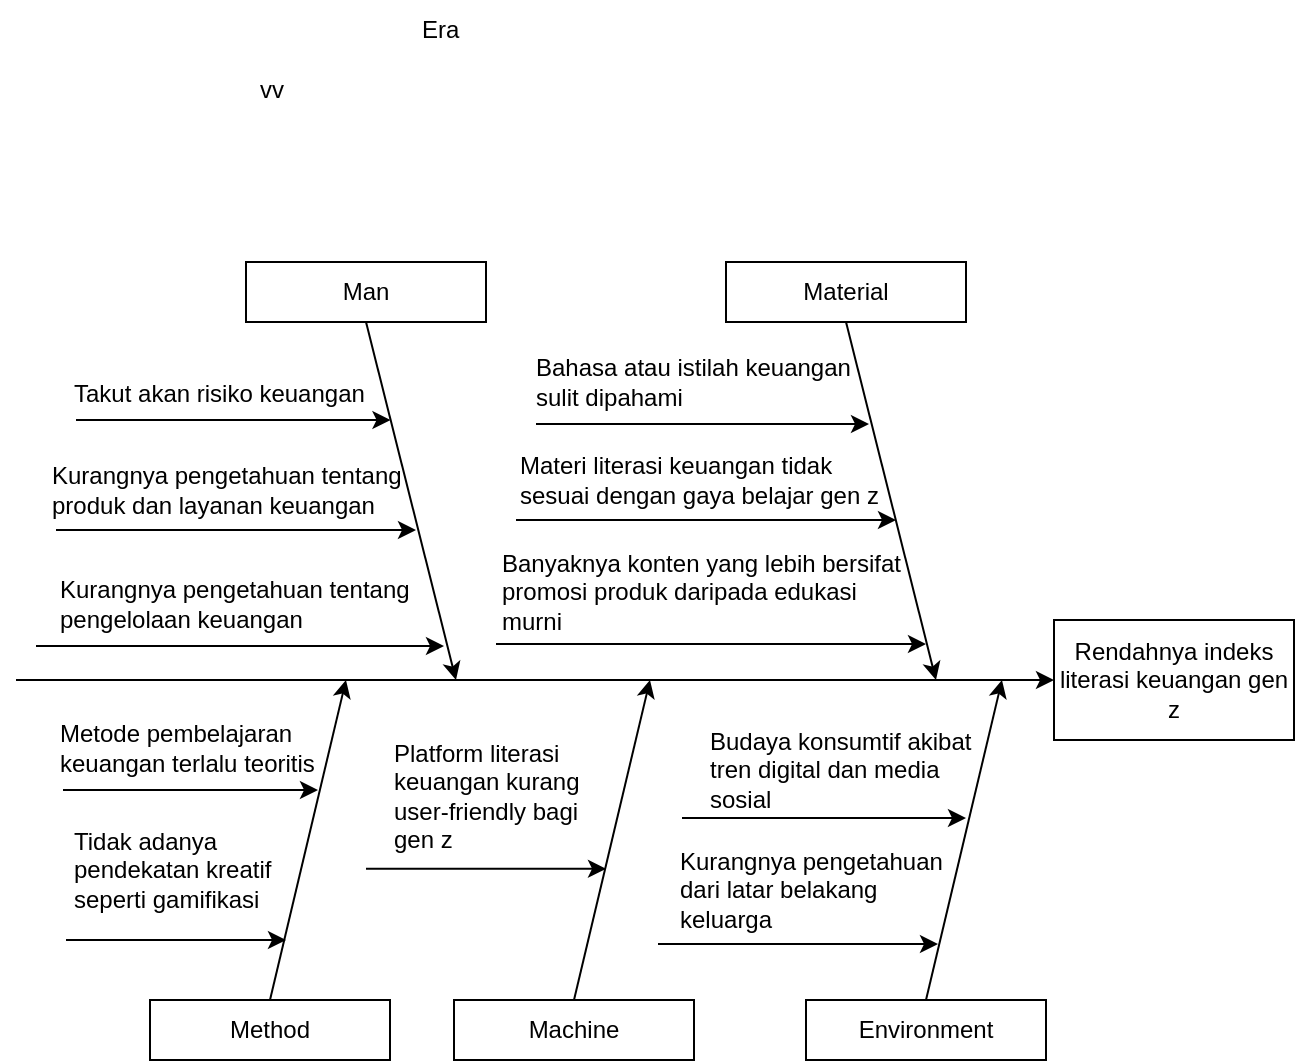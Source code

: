 <mxfile version="27.1.5">
  <diagram name="Page-1" id="qfDzfwDS7NNxpKFlNezq">
    <mxGraphModel dx="1281" dy="621" grid="1" gridSize="10" guides="1" tooltips="1" connect="1" arrows="1" fold="1" page="1" pageScale="1" pageWidth="850" pageHeight="1100" math="0" shadow="0">
      <root>
        <mxCell id="0" />
        <mxCell id="1" parent="0" />
        <mxCell id="76y8zhwa9Jyq83_iabyD-1" value="Rendahnya indeks literasi keuangan gen z" style="rounded=0;whiteSpace=wrap;html=1;" parent="1" vertex="1">
          <mxGeometry x="559" y="450" width="120" height="60" as="geometry" />
        </mxCell>
        <mxCell id="76y8zhwa9Jyq83_iabyD-2" value="" style="endArrow=classic;html=1;rounded=0;entryX=0;entryY=0.5;entryDx=0;entryDy=0;" parent="1" target="76y8zhwa9Jyq83_iabyD-1" edge="1">
          <mxGeometry width="50" height="50" relative="1" as="geometry">
            <mxPoint x="40" y="480" as="sourcePoint" />
            <mxPoint x="520" y="280" as="targetPoint" />
          </mxGeometry>
        </mxCell>
        <mxCell id="76y8zhwa9Jyq83_iabyD-3" value="Man" style="rounded=0;whiteSpace=wrap;html=1;" parent="1" vertex="1">
          <mxGeometry x="155" y="271" width="120" height="30" as="geometry" />
        </mxCell>
        <mxCell id="76y8zhwa9Jyq83_iabyD-4" value="" style="endArrow=classic;html=1;rounded=0;exitX=0.5;exitY=1;exitDx=0;exitDy=0;" parent="1" source="76y8zhwa9Jyq83_iabyD-3" edge="1">
          <mxGeometry width="50" height="50" relative="1" as="geometry">
            <mxPoint x="280" y="370" as="sourcePoint" />
            <mxPoint x="260" y="480" as="targetPoint" />
          </mxGeometry>
        </mxCell>
        <mxCell id="76y8zhwa9Jyq83_iabyD-5" value="" style="endArrow=classic;html=1;rounded=0;" parent="1" edge="1">
          <mxGeometry width="50" height="50" relative="1" as="geometry">
            <mxPoint x="60" y="405" as="sourcePoint" />
            <mxPoint x="240" y="405" as="targetPoint" />
          </mxGeometry>
        </mxCell>
        <mxCell id="76y8zhwa9Jyq83_iabyD-6" value="Kurangnya pengetahuan tentang pengelolaan keuangan" style="text;html=1;align=left;verticalAlign=middle;whiteSpace=wrap;rounded=0;" parent="1" vertex="1">
          <mxGeometry x="59.87" y="422" width="177.75" height="40" as="geometry" />
        </mxCell>
        <mxCell id="76y8zhwa9Jyq83_iabyD-7" value="" style="endArrow=classic;html=1;rounded=0;" parent="1" edge="1">
          <mxGeometry width="50" height="50" relative="1" as="geometry">
            <mxPoint x="50" y="463" as="sourcePoint" />
            <mxPoint x="254" y="463" as="targetPoint" />
          </mxGeometry>
        </mxCell>
        <mxCell id="76y8zhwa9Jyq83_iabyD-8" value="Takut akan risiko keuangan" style="text;html=1;align=left;verticalAlign=middle;whiteSpace=wrap;rounded=0;" parent="1" vertex="1">
          <mxGeometry x="67" y="327" width="148" height="20" as="geometry" />
        </mxCell>
        <mxCell id="76y8zhwa9Jyq83_iabyD-10" value="" style="endArrow=classic;html=1;rounded=0;" parent="1" edge="1">
          <mxGeometry width="50" height="50" relative="1" as="geometry">
            <mxPoint x="70" y="350" as="sourcePoint" />
            <mxPoint x="227.24" y="350" as="targetPoint" />
          </mxGeometry>
        </mxCell>
        <mxCell id="76y8zhwa9Jyq83_iabyD-12" value="Material" style="rounded=0;whiteSpace=wrap;html=1;" parent="1" vertex="1">
          <mxGeometry x="395" y="271" width="120" height="30" as="geometry" />
        </mxCell>
        <mxCell id="76y8zhwa9Jyq83_iabyD-13" value="" style="endArrow=classic;html=1;rounded=0;exitX=0.5;exitY=1;exitDx=0;exitDy=0;" parent="1" source="76y8zhwa9Jyq83_iabyD-12" edge="1">
          <mxGeometry width="50" height="50" relative="1" as="geometry">
            <mxPoint x="260" y="260" as="sourcePoint" />
            <mxPoint x="500" y="480" as="targetPoint" />
          </mxGeometry>
        </mxCell>
        <mxCell id="76y8zhwa9Jyq83_iabyD-14" value="" style="endArrow=classic;html=1;rounded=0;" parent="1" edge="1">
          <mxGeometry width="50" height="50" relative="1" as="geometry">
            <mxPoint x="280" y="462" as="sourcePoint" />
            <mxPoint x="495" y="462" as="targetPoint" />
          </mxGeometry>
        </mxCell>
        <mxCell id="76y8zhwa9Jyq83_iabyD-15" value="vv" style="text;html=1;align=left;verticalAlign=middle;whiteSpace=wrap;rounded=0;" parent="1" vertex="1">
          <mxGeometry x="160" y="160" width="121" height="50" as="geometry" />
        </mxCell>
        <mxCell id="76y8zhwa9Jyq83_iabyD-16" value="Method" style="rounded=0;whiteSpace=wrap;html=1;" parent="1" vertex="1">
          <mxGeometry x="107" y="640" width="120" height="30" as="geometry" />
        </mxCell>
        <mxCell id="76y8zhwa9Jyq83_iabyD-17" value="" style="endArrow=classic;html=1;rounded=0;exitX=0.5;exitY=0;exitDx=0;exitDy=0;" parent="1" source="76y8zhwa9Jyq83_iabyD-16" edge="1">
          <mxGeometry width="50" height="50" relative="1" as="geometry">
            <mxPoint x="405" y="490" as="sourcePoint" />
            <mxPoint x="205" y="480" as="targetPoint" />
          </mxGeometry>
        </mxCell>
        <mxCell id="76y8zhwa9Jyq83_iabyD-19" value="" style="endArrow=classic;html=1;rounded=0;exitX=0;exitY=1;exitDx=0;exitDy=0;" parent="1" edge="1">
          <mxGeometry width="50" height="50" relative="1" as="geometry">
            <mxPoint x="63.5" y="535.0" as="sourcePoint" />
            <mxPoint x="191" y="535" as="targetPoint" />
          </mxGeometry>
        </mxCell>
        <mxCell id="76y8zhwa9Jyq83_iabyD-20" value="Metode pembelajaran keuangan terlalu teoritis" style="text;html=1;align=left;verticalAlign=middle;whiteSpace=wrap;rounded=0;" parent="1" vertex="1">
          <mxGeometry x="59.5" y="494" width="136.5" height="40" as="geometry" />
        </mxCell>
        <mxCell id="76y8zhwa9Jyq83_iabyD-21" value="" style="endArrow=classic;html=1;rounded=0;" parent="1" edge="1">
          <mxGeometry width="50" height="50" relative="1" as="geometry">
            <mxPoint x="65" y="610" as="sourcePoint" />
            <mxPoint x="175" y="610" as="targetPoint" />
          </mxGeometry>
        </mxCell>
        <mxCell id="76y8zhwa9Jyq83_iabyD-22" value="Tidak adanya pendekatan kreatif seperti gamifikasi" style="text;html=1;align=left;verticalAlign=middle;whiteSpace=wrap;rounded=0;" parent="1" vertex="1">
          <mxGeometry x="67" y="550" width="118" height="50" as="geometry" />
        </mxCell>
        <mxCell id="76y8zhwa9Jyq83_iabyD-29" value="Machine" style="rounded=0;whiteSpace=wrap;html=1;" parent="1" vertex="1">
          <mxGeometry x="259" y="640" width="120" height="30" as="geometry" />
        </mxCell>
        <mxCell id="76y8zhwa9Jyq83_iabyD-30" value="" style="endArrow=classic;html=1;rounded=0;exitX=0.5;exitY=0;exitDx=0;exitDy=0;" parent="1" source="76y8zhwa9Jyq83_iabyD-29" edge="1">
          <mxGeometry width="50" height="50" relative="1" as="geometry">
            <mxPoint x="557" y="490" as="sourcePoint" />
            <mxPoint x="357" y="480" as="targetPoint" />
          </mxGeometry>
        </mxCell>
        <mxCell id="76y8zhwa9Jyq83_iabyD-33" value="" style="endArrow=classic;html=1;rounded=0;" parent="1" edge="1">
          <mxGeometry width="50" height="50" relative="1" as="geometry">
            <mxPoint x="215" y="574.38" as="sourcePoint" />
            <mxPoint x="335" y="574.38" as="targetPoint" />
          </mxGeometry>
        </mxCell>
        <mxCell id="76y8zhwa9Jyq83_iabyD-34" value="Platform literasi keuangan kurang user-friendly bagi gen z" style="text;html=1;align=left;verticalAlign=middle;whiteSpace=wrap;rounded=0;" parent="1" vertex="1">
          <mxGeometry x="227" y="506" width="112.62" height="64" as="geometry" />
        </mxCell>
        <mxCell id="76y8zhwa9Jyq83_iabyD-49" value="Environment" style="rounded=0;whiteSpace=wrap;html=1;" parent="1" vertex="1">
          <mxGeometry x="435" y="640" width="120" height="30" as="geometry" />
        </mxCell>
        <mxCell id="76y8zhwa9Jyq83_iabyD-50" value="" style="endArrow=classic;html=1;rounded=0;exitX=0.5;exitY=0;exitDx=0;exitDy=0;" parent="1" source="76y8zhwa9Jyq83_iabyD-49" edge="1">
          <mxGeometry width="50" height="50" relative="1" as="geometry">
            <mxPoint x="733" y="490" as="sourcePoint" />
            <mxPoint x="533" y="480" as="targetPoint" />
          </mxGeometry>
        </mxCell>
        <mxCell id="76y8zhwa9Jyq83_iabyD-51" value="" style="endArrow=classic;html=1;rounded=0;" parent="1" edge="1">
          <mxGeometry width="50" height="50" relative="1" as="geometry">
            <mxPoint x="373" y="549" as="sourcePoint" />
            <mxPoint x="515" y="549" as="targetPoint" />
          </mxGeometry>
        </mxCell>
        <mxCell id="76y8zhwa9Jyq83_iabyD-52" value="Budaya konsumtif akibat tren digital dan media sosial" style="text;html=1;align=left;verticalAlign=middle;whiteSpace=wrap;rounded=0;" parent="1" vertex="1">
          <mxGeometry x="385" y="500" width="140" height="50" as="geometry" />
        </mxCell>
        <mxCell id="76y8zhwa9Jyq83_iabyD-53" value="" style="endArrow=classic;html=1;rounded=0;" parent="1" edge="1">
          <mxGeometry width="50" height="50" relative="1" as="geometry">
            <mxPoint x="361" y="612" as="sourcePoint" />
            <mxPoint x="501" y="612" as="targetPoint" />
          </mxGeometry>
        </mxCell>
        <mxCell id="u_r2PYIwRiYxyvC0Tcqm-2" value="Era&amp;nbsp;" style="text;html=1;align=left;verticalAlign=middle;whiteSpace=wrap;rounded=0;" vertex="1" parent="1">
          <mxGeometry x="241.49" y="140" width="129.5" height="30" as="geometry" />
        </mxCell>
        <mxCell id="u_r2PYIwRiYxyvC0Tcqm-3" value="" style="endArrow=classic;html=1;rounded=0;" edge="1" parent="1">
          <mxGeometry width="50" height="50" relative="1" as="geometry">
            <mxPoint x="290" y="400" as="sourcePoint" />
            <mxPoint x="480" y="400" as="targetPoint" />
          </mxGeometry>
        </mxCell>
        <mxCell id="u_r2PYIwRiYxyvC0Tcqm-4" value="Kurangnya pengetahuan dari latar belakang keluarga" style="text;html=1;align=left;verticalAlign=middle;whiteSpace=wrap;rounded=0;" vertex="1" parent="1">
          <mxGeometry x="370" y="560" width="140" height="50" as="geometry" />
        </mxCell>
        <mxCell id="76y8zhwa9Jyq83_iabyD-11" value="Kurangnya pengetahuan tentang produk dan layanan keuangan" style="text;html=1;align=left;verticalAlign=middle;whiteSpace=wrap;rounded=0;" parent="1" vertex="1">
          <mxGeometry x="55.99" y="370" width="185.5" height="30" as="geometry" />
        </mxCell>
        <mxCell id="u_r2PYIwRiYxyvC0Tcqm-8" value="Bahasa atau istilah keuangan sulit dipahami" style="text;html=1;align=left;verticalAlign=middle;whiteSpace=wrap;rounded=0;" vertex="1" parent="1">
          <mxGeometry x="298" y="311" width="161" height="40" as="geometry" />
        </mxCell>
        <mxCell id="u_r2PYIwRiYxyvC0Tcqm-9" value="Banyaknya konten yang lebih bersifat promosi produk daripada edukasi murni" style="text;html=1;align=left;verticalAlign=middle;whiteSpace=wrap;rounded=0;" vertex="1" parent="1">
          <mxGeometry x="281" y="410" width="210" height="52" as="geometry" />
        </mxCell>
        <mxCell id="u_r2PYIwRiYxyvC0Tcqm-10" value="" style="endArrow=classic;html=1;rounded=0;" edge="1" parent="1">
          <mxGeometry width="50" height="50" relative="1" as="geometry">
            <mxPoint x="300" y="352" as="sourcePoint" />
            <mxPoint x="466.5" y="352" as="targetPoint" />
          </mxGeometry>
        </mxCell>
        <mxCell id="u_r2PYIwRiYxyvC0Tcqm-11" value="Materi literasi keuangan tidak sesuai dengan gaya belajar gen z" style="text;html=1;align=left;verticalAlign=middle;whiteSpace=wrap;rounded=0;" vertex="1" parent="1">
          <mxGeometry x="290" y="360" width="190" height="40" as="geometry" />
        </mxCell>
      </root>
    </mxGraphModel>
  </diagram>
</mxfile>
